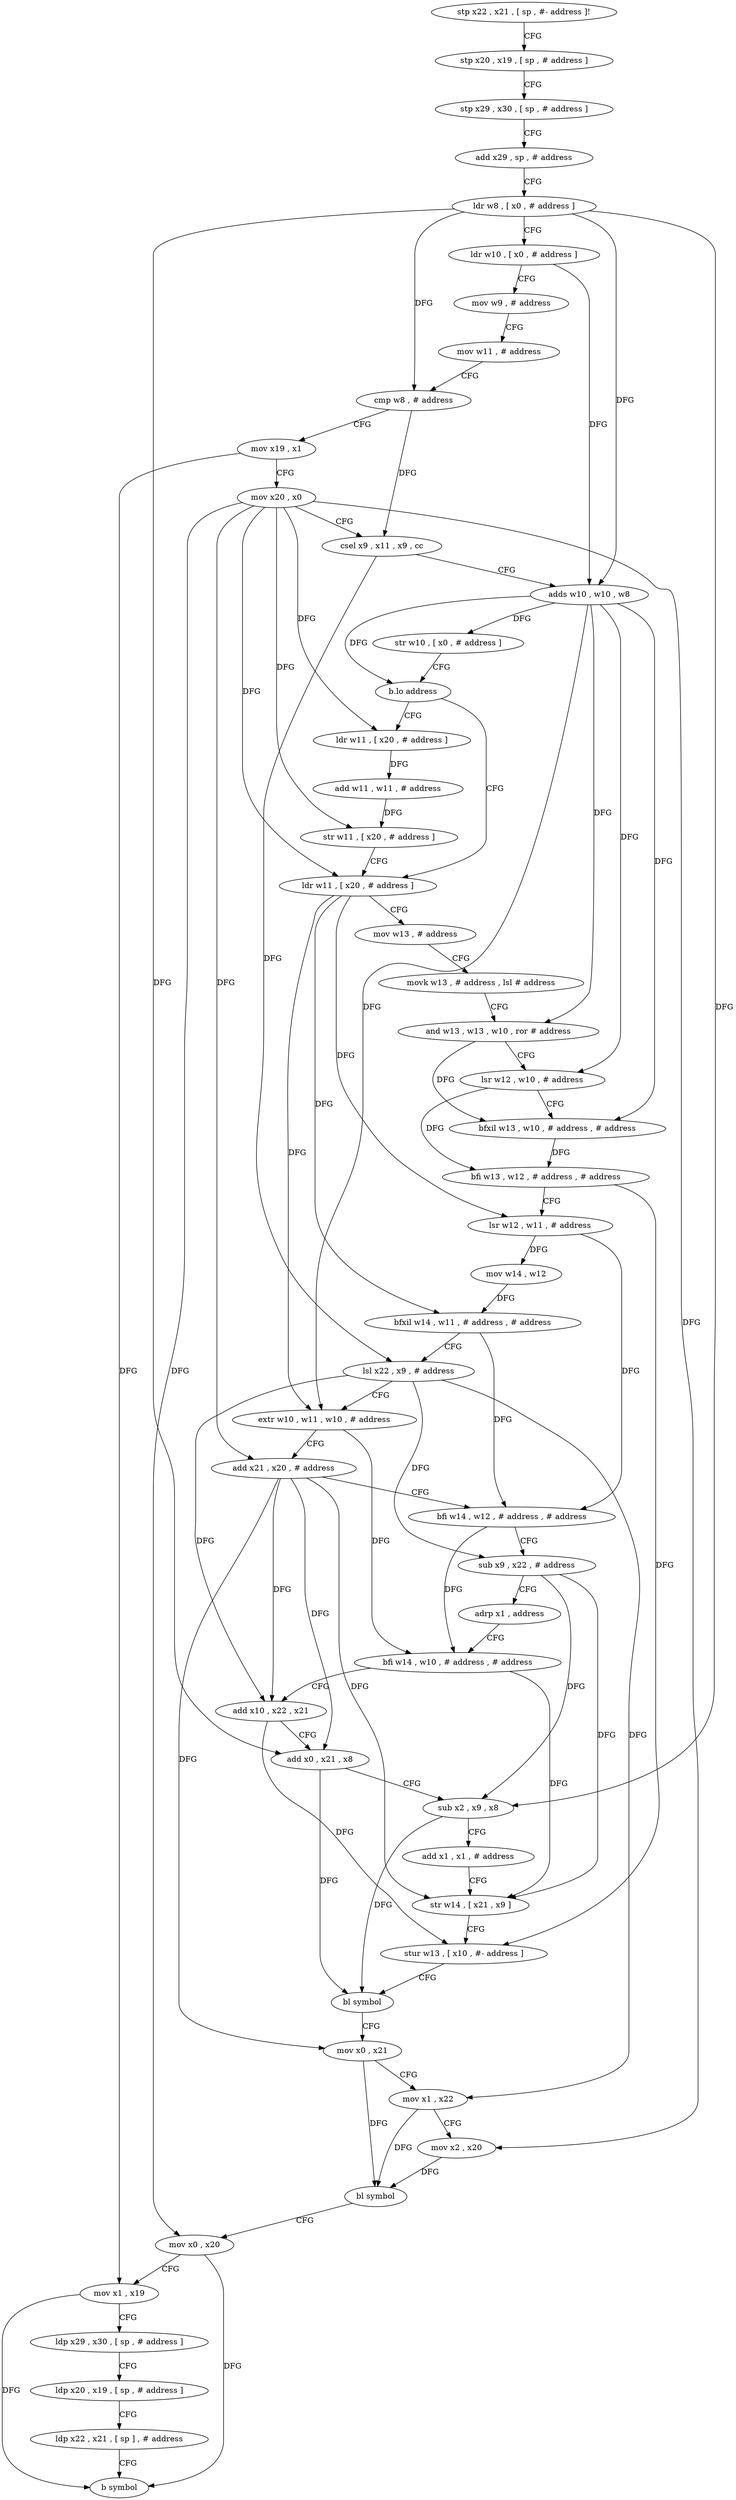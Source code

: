 digraph "func" {
"4227448" [label = "stp x22 , x21 , [ sp , #- address ]!" ]
"4227452" [label = "stp x20 , x19 , [ sp , # address ]" ]
"4227456" [label = "stp x29 , x30 , [ sp , # address ]" ]
"4227460" [label = "add x29 , sp , # address" ]
"4227464" [label = "ldr w8 , [ x0 , # address ]" ]
"4227468" [label = "ldr w10 , [ x0 , # address ]" ]
"4227472" [label = "mov w9 , # address" ]
"4227476" [label = "mov w11 , # address" ]
"4227480" [label = "cmp w8 , # address" ]
"4227484" [label = "mov x19 , x1" ]
"4227488" [label = "mov x20 , x0" ]
"4227492" [label = "csel x9 , x11 , x9 , cc" ]
"4227496" [label = "adds w10 , w10 , w8" ]
"4227500" [label = "str w10 , [ x0 , # address ]" ]
"4227504" [label = "b.lo address" ]
"4227520" [label = "ldr w11 , [ x20 , # address ]" ]
"4227508" [label = "ldr w11 , [ x20 , # address ]" ]
"4227524" [label = "mov w13 , # address" ]
"4227528" [label = "movk w13 , # address , lsl # address" ]
"4227532" [label = "and w13 , w13 , w10 , ror # address" ]
"4227536" [label = "lsr w12 , w10 , # address" ]
"4227540" [label = "bfxil w13 , w10 , # address , # address" ]
"4227544" [label = "bfi w13 , w12 , # address , # address" ]
"4227548" [label = "lsr w12 , w11 , # address" ]
"4227552" [label = "mov w14 , w12" ]
"4227556" [label = "bfxil w14 , w11 , # address , # address" ]
"4227560" [label = "lsl x22 , x9 , # address" ]
"4227564" [label = "extr w10 , w11 , w10 , # address" ]
"4227568" [label = "add x21 , x20 , # address" ]
"4227572" [label = "bfi w14 , w12 , # address , # address" ]
"4227576" [label = "sub x9 , x22 , # address" ]
"4227580" [label = "adrp x1 , address" ]
"4227584" [label = "bfi w14 , w10 , # address , # address" ]
"4227588" [label = "add x10 , x22 , x21" ]
"4227592" [label = "add x0 , x21 , x8" ]
"4227596" [label = "sub x2 , x9 , x8" ]
"4227600" [label = "add x1 , x1 , # address" ]
"4227604" [label = "str w14 , [ x21 , x9 ]" ]
"4227608" [label = "stur w13 , [ x10 , #- address ]" ]
"4227612" [label = "bl symbol" ]
"4227616" [label = "mov x0 , x21" ]
"4227620" [label = "mov x1 , x22" ]
"4227624" [label = "mov x2 , x20" ]
"4227628" [label = "bl symbol" ]
"4227632" [label = "mov x0 , x20" ]
"4227636" [label = "mov x1 , x19" ]
"4227640" [label = "ldp x29 , x30 , [ sp , # address ]" ]
"4227644" [label = "ldp x20 , x19 , [ sp , # address ]" ]
"4227648" [label = "ldp x22 , x21 , [ sp ] , # address" ]
"4227652" [label = "b symbol" ]
"4227512" [label = "add w11 , w11 , # address" ]
"4227516" [label = "str w11 , [ x20 , # address ]" ]
"4227448" -> "4227452" [ label = "CFG" ]
"4227452" -> "4227456" [ label = "CFG" ]
"4227456" -> "4227460" [ label = "CFG" ]
"4227460" -> "4227464" [ label = "CFG" ]
"4227464" -> "4227468" [ label = "CFG" ]
"4227464" -> "4227480" [ label = "DFG" ]
"4227464" -> "4227496" [ label = "DFG" ]
"4227464" -> "4227592" [ label = "DFG" ]
"4227464" -> "4227596" [ label = "DFG" ]
"4227468" -> "4227472" [ label = "CFG" ]
"4227468" -> "4227496" [ label = "DFG" ]
"4227472" -> "4227476" [ label = "CFG" ]
"4227476" -> "4227480" [ label = "CFG" ]
"4227480" -> "4227484" [ label = "CFG" ]
"4227480" -> "4227492" [ label = "DFG" ]
"4227484" -> "4227488" [ label = "CFG" ]
"4227484" -> "4227636" [ label = "DFG" ]
"4227488" -> "4227492" [ label = "CFG" ]
"4227488" -> "4227520" [ label = "DFG" ]
"4227488" -> "4227568" [ label = "DFG" ]
"4227488" -> "4227624" [ label = "DFG" ]
"4227488" -> "4227632" [ label = "DFG" ]
"4227488" -> "4227508" [ label = "DFG" ]
"4227488" -> "4227516" [ label = "DFG" ]
"4227492" -> "4227496" [ label = "CFG" ]
"4227492" -> "4227560" [ label = "DFG" ]
"4227496" -> "4227500" [ label = "DFG" ]
"4227496" -> "4227532" [ label = "DFG" ]
"4227496" -> "4227536" [ label = "DFG" ]
"4227496" -> "4227540" [ label = "DFG" ]
"4227496" -> "4227564" [ label = "DFG" ]
"4227496" -> "4227504" [ label = "DFG" ]
"4227500" -> "4227504" [ label = "CFG" ]
"4227504" -> "4227520" [ label = "CFG" ]
"4227504" -> "4227508" [ label = "CFG" ]
"4227520" -> "4227524" [ label = "CFG" ]
"4227520" -> "4227548" [ label = "DFG" ]
"4227520" -> "4227556" [ label = "DFG" ]
"4227520" -> "4227564" [ label = "DFG" ]
"4227508" -> "4227512" [ label = "DFG" ]
"4227524" -> "4227528" [ label = "CFG" ]
"4227528" -> "4227532" [ label = "CFG" ]
"4227532" -> "4227536" [ label = "CFG" ]
"4227532" -> "4227540" [ label = "DFG" ]
"4227536" -> "4227540" [ label = "CFG" ]
"4227536" -> "4227544" [ label = "DFG" ]
"4227540" -> "4227544" [ label = "DFG" ]
"4227544" -> "4227548" [ label = "CFG" ]
"4227544" -> "4227608" [ label = "DFG" ]
"4227548" -> "4227552" [ label = "DFG" ]
"4227548" -> "4227572" [ label = "DFG" ]
"4227552" -> "4227556" [ label = "DFG" ]
"4227556" -> "4227560" [ label = "CFG" ]
"4227556" -> "4227572" [ label = "DFG" ]
"4227560" -> "4227564" [ label = "CFG" ]
"4227560" -> "4227576" [ label = "DFG" ]
"4227560" -> "4227588" [ label = "DFG" ]
"4227560" -> "4227620" [ label = "DFG" ]
"4227564" -> "4227568" [ label = "CFG" ]
"4227564" -> "4227584" [ label = "DFG" ]
"4227568" -> "4227572" [ label = "CFG" ]
"4227568" -> "4227588" [ label = "DFG" ]
"4227568" -> "4227592" [ label = "DFG" ]
"4227568" -> "4227604" [ label = "DFG" ]
"4227568" -> "4227616" [ label = "DFG" ]
"4227572" -> "4227576" [ label = "CFG" ]
"4227572" -> "4227584" [ label = "DFG" ]
"4227576" -> "4227580" [ label = "CFG" ]
"4227576" -> "4227596" [ label = "DFG" ]
"4227576" -> "4227604" [ label = "DFG" ]
"4227580" -> "4227584" [ label = "CFG" ]
"4227584" -> "4227588" [ label = "CFG" ]
"4227584" -> "4227604" [ label = "DFG" ]
"4227588" -> "4227592" [ label = "CFG" ]
"4227588" -> "4227608" [ label = "DFG" ]
"4227592" -> "4227596" [ label = "CFG" ]
"4227592" -> "4227612" [ label = "DFG" ]
"4227596" -> "4227600" [ label = "CFG" ]
"4227596" -> "4227612" [ label = "DFG" ]
"4227600" -> "4227604" [ label = "CFG" ]
"4227604" -> "4227608" [ label = "CFG" ]
"4227608" -> "4227612" [ label = "CFG" ]
"4227612" -> "4227616" [ label = "CFG" ]
"4227616" -> "4227620" [ label = "CFG" ]
"4227616" -> "4227628" [ label = "DFG" ]
"4227620" -> "4227624" [ label = "CFG" ]
"4227620" -> "4227628" [ label = "DFG" ]
"4227624" -> "4227628" [ label = "DFG" ]
"4227628" -> "4227632" [ label = "CFG" ]
"4227632" -> "4227636" [ label = "CFG" ]
"4227632" -> "4227652" [ label = "DFG" ]
"4227636" -> "4227640" [ label = "CFG" ]
"4227636" -> "4227652" [ label = "DFG" ]
"4227640" -> "4227644" [ label = "CFG" ]
"4227644" -> "4227648" [ label = "CFG" ]
"4227648" -> "4227652" [ label = "CFG" ]
"4227512" -> "4227516" [ label = "DFG" ]
"4227516" -> "4227520" [ label = "CFG" ]
}

